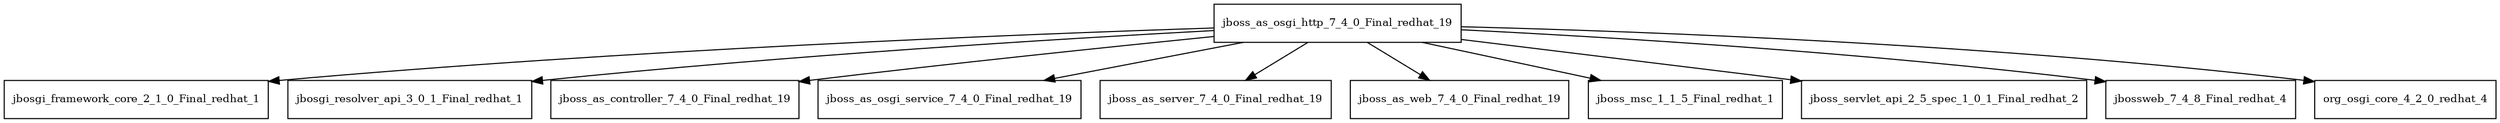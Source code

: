 digraph jboss_as_osgi_http_7_4_0_Final_redhat_19_dependencies {
  node [shape = box, fontsize=10.0];
  jboss_as_osgi_http_7_4_0_Final_redhat_19 -> jbosgi_framework_core_2_1_0_Final_redhat_1;
  jboss_as_osgi_http_7_4_0_Final_redhat_19 -> jbosgi_resolver_api_3_0_1_Final_redhat_1;
  jboss_as_osgi_http_7_4_0_Final_redhat_19 -> jboss_as_controller_7_4_0_Final_redhat_19;
  jboss_as_osgi_http_7_4_0_Final_redhat_19 -> jboss_as_osgi_service_7_4_0_Final_redhat_19;
  jboss_as_osgi_http_7_4_0_Final_redhat_19 -> jboss_as_server_7_4_0_Final_redhat_19;
  jboss_as_osgi_http_7_4_0_Final_redhat_19 -> jboss_as_web_7_4_0_Final_redhat_19;
  jboss_as_osgi_http_7_4_0_Final_redhat_19 -> jboss_msc_1_1_5_Final_redhat_1;
  jboss_as_osgi_http_7_4_0_Final_redhat_19 -> jboss_servlet_api_2_5_spec_1_0_1_Final_redhat_2;
  jboss_as_osgi_http_7_4_0_Final_redhat_19 -> jbossweb_7_4_8_Final_redhat_4;
  jboss_as_osgi_http_7_4_0_Final_redhat_19 -> org_osgi_core_4_2_0_redhat_4;
}
